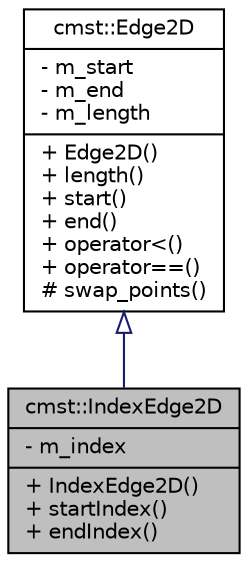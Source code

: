 digraph "cmst::IndexEdge2D"
{
  edge [fontname="Helvetica",fontsize="10",labelfontname="Helvetica",labelfontsize="10"];
  node [fontname="Helvetica",fontsize="10",shape=record];
  Node1 [label="{cmst::IndexEdge2D\n|- m_index\l|+ IndexEdge2D()\l+ startIndex()\l+ endIndex()\l}",height=0.2,width=0.4,color="black", fillcolor="grey75", style="filled", fontcolor="black"];
  Node2 -> Node1 [dir="back",color="midnightblue",fontsize="10",style="solid",arrowtail="onormal"];
  Node2 [label="{cmst::Edge2D\n|- m_start\l- m_end\l- m_length\l|+ Edge2D()\l+ length()\l+ start()\l+ end()\l+ operator\<()\l+ operator==()\l# swap_points()\l}",height=0.2,width=0.4,color="black", fillcolor="white", style="filled",URL="$classcmst_1_1_edge2_d.html"];
}
